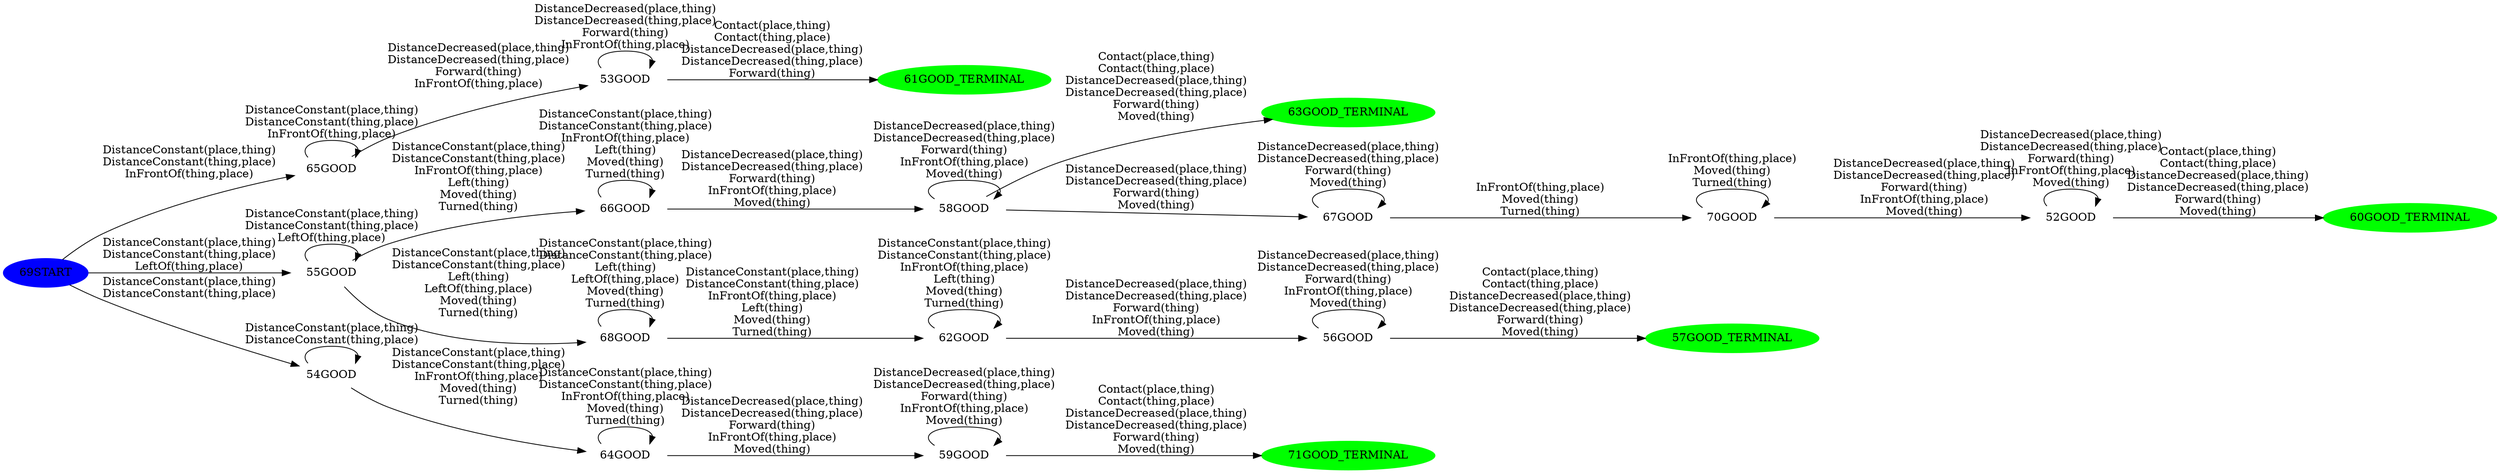 digraph G { 
	graph [ rankdir=LR ]; 
	"69" [label="69START",style="filled",color="blue",fontcolor="black"];
	"69" -> "65" [label="DistanceConstant(place,thing)\nDistanceConstant(thing,place)\nInFrontOf(thing,place)"] ;
	"69" -> "55" [label="DistanceConstant(place,thing)\nDistanceConstant(thing,place)\nLeftOf(thing,place)"] ;
	"69" -> "54" [label="DistanceConstant(place,thing)\nDistanceConstant(thing,place)"] ;
	"66" [label="66GOOD",style="filled",color="white",fontcolor="black"];
	"66" -> "66" [label="DistanceConstant(place,thing)\nDistanceConstant(thing,place)\nInFrontOf(thing,place)\nLeft(thing)\nMoved(thing)\nTurned(thing)"] ;
	"66" -> "58" [label="DistanceDecreased(place,thing)\nDistanceDecreased(thing,place)\nForward(thing)\nInFrontOf(thing,place)\nMoved(thing)"] ;
	"58" [label="58GOOD",style="filled",color="white",fontcolor="black"];
	"58" -> "63" [label="Contact(place,thing)\nContact(thing,place)\nDistanceDecreased(place,thing)\nDistanceDecreased(thing,place)\nForward(thing)\nMoved(thing)"] ;
	"58" -> "58" [label="DistanceDecreased(place,thing)\nDistanceDecreased(thing,place)\nForward(thing)\nInFrontOf(thing,place)\nMoved(thing)"] ;
	"58" -> "67" [label="DistanceDecreased(place,thing)\nDistanceDecreased(thing,place)\nForward(thing)\nMoved(thing)"] ;
	"61" [label="61GOOD_TERMINAL",style="filled",color="green",fontcolor="black"];
	"60" [label="60GOOD_TERMINAL",style="filled",color="green",fontcolor="black"];
	"68" [label="68GOOD",style="filled",color="white",fontcolor="black"];
	"68" -> "62" [label="DistanceConstant(place,thing)\nDistanceConstant(thing,place)\nInFrontOf(thing,place)\nLeft(thing)\nMoved(thing)\nTurned(thing)"] ;
	"68" -> "68" [label="DistanceConstant(place,thing)\nDistanceConstant(thing,place)\nLeft(thing)\nLeftOf(thing,place)\nMoved(thing)\nTurned(thing)"] ;
	"52" [label="52GOOD",style="filled",color="white",fontcolor="black"];
	"52" -> "60" [label="Contact(place,thing)\nContact(thing,place)\nDistanceDecreased(place,thing)\nDistanceDecreased(thing,place)\nForward(thing)\nMoved(thing)"] ;
	"52" -> "52" [label="DistanceDecreased(place,thing)\nDistanceDecreased(thing,place)\nForward(thing)\nInFrontOf(thing,place)\nMoved(thing)"] ;
	"67" [label="67GOOD",style="filled",color="white",fontcolor="black"];
	"67" -> "70" [label="InFrontOf(thing,place)\nMoved(thing)\nTurned(thing)"] ;
	"67" -> "67" [label="DistanceDecreased(place,thing)\nDistanceDecreased(thing,place)\nForward(thing)\nMoved(thing)"] ;
	"65" [label="65GOOD",style="filled",color="white",fontcolor="black"];
	"65" -> "65" [label="DistanceConstant(place,thing)\nDistanceConstant(thing,place)\nInFrontOf(thing,place)"] ;
	"65" -> "53" [label="DistanceDecreased(place,thing)\nDistanceDecreased(thing,place)\nForward(thing)\nInFrontOf(thing,place)"] ;
	"63" [label="63GOOD_TERMINAL",style="filled",color="green",fontcolor="black"];
	"71" [label="71GOOD_TERMINAL",style="filled",color="green",fontcolor="black"];
	"70" [label="70GOOD",style="filled",color="white",fontcolor="black"];
	"70" -> "70" [label="InFrontOf(thing,place)\nMoved(thing)\nTurned(thing)"] ;
	"70" -> "52" [label="DistanceDecreased(place,thing)\nDistanceDecreased(thing,place)\nForward(thing)\nInFrontOf(thing,place)\nMoved(thing)"] ;
	"55" [label="55GOOD",style="filled",color="white",fontcolor="black"];
	"55" -> "66" [label="DistanceConstant(place,thing)\nDistanceConstant(thing,place)\nInFrontOf(thing,place)\nLeft(thing)\nMoved(thing)\nTurned(thing)"] ;
	"55" -> "55" [label="DistanceConstant(place,thing)\nDistanceConstant(thing,place)\nLeftOf(thing,place)"] ;
	"55" -> "68" [label="DistanceConstant(place,thing)\nDistanceConstant(thing,place)\nLeft(thing)\nLeftOf(thing,place)\nMoved(thing)\nTurned(thing)"] ;
	"53" [label="53GOOD",style="filled",color="white",fontcolor="black"];
	"53" -> "53" [label="DistanceDecreased(place,thing)\nDistanceDecreased(thing,place)\nForward(thing)\nInFrontOf(thing,place)"] ;
	"53" -> "61" [label="Contact(place,thing)\nContact(thing,place)\nDistanceDecreased(place,thing)\nDistanceDecreased(thing,place)\nForward(thing)"] ;
	"57" [label="57GOOD_TERMINAL",style="filled",color="green",fontcolor="black"];
	"62" [label="62GOOD",style="filled",color="white",fontcolor="black"];
	"62" -> "62" [label="DistanceConstant(place,thing)\nDistanceConstant(thing,place)\nInFrontOf(thing,place)\nLeft(thing)\nMoved(thing)\nTurned(thing)"] ;
	"62" -> "56" [label="DistanceDecreased(place,thing)\nDistanceDecreased(thing,place)\nForward(thing)\nInFrontOf(thing,place)\nMoved(thing)"] ;
	"54" [label="54GOOD",style="filled",color="white",fontcolor="black"];
	"54" -> "54" [label="DistanceConstant(place,thing)\nDistanceConstant(thing,place)"] ;
	"54" -> "64" [label="DistanceConstant(place,thing)\nDistanceConstant(thing,place)\nInFrontOf(thing,place)\nMoved(thing)\nTurned(thing)"] ;
	"56" [label="56GOOD",style="filled",color="white",fontcolor="black"];
	"56" -> "57" [label="Contact(place,thing)\nContact(thing,place)\nDistanceDecreased(place,thing)\nDistanceDecreased(thing,place)\nForward(thing)\nMoved(thing)"] ;
	"56" -> "56" [label="DistanceDecreased(place,thing)\nDistanceDecreased(thing,place)\nForward(thing)\nInFrontOf(thing,place)\nMoved(thing)"] ;
	"64" [label="64GOOD",style="filled",color="white",fontcolor="black"];
	"64" -> "64" [label="DistanceConstant(place,thing)\nDistanceConstant(thing,place)\nInFrontOf(thing,place)\nMoved(thing)\nTurned(thing)"] ;
	"64" -> "59" [label="DistanceDecreased(place,thing)\nDistanceDecreased(thing,place)\nForward(thing)\nInFrontOf(thing,place)\nMoved(thing)"] ;
	"59" [label="59GOOD",style="filled",color="white",fontcolor="black"];
	"59" -> "71" [label="Contact(place,thing)\nContact(thing,place)\nDistanceDecreased(place,thing)\nDistanceDecreased(thing,place)\nForward(thing)\nMoved(thing)"] ;
	"59" -> "59" [label="DistanceDecreased(place,thing)\nDistanceDecreased(thing,place)\nForward(thing)\nInFrontOf(thing,place)\nMoved(thing)"] ;
}
